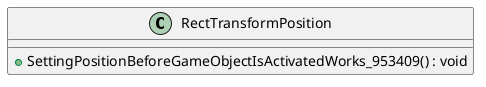 @startuml
class RectTransformPosition {
    + SettingPositionBeforeGameObjectIsActivatedWorks_953409() : void
}
@enduml

